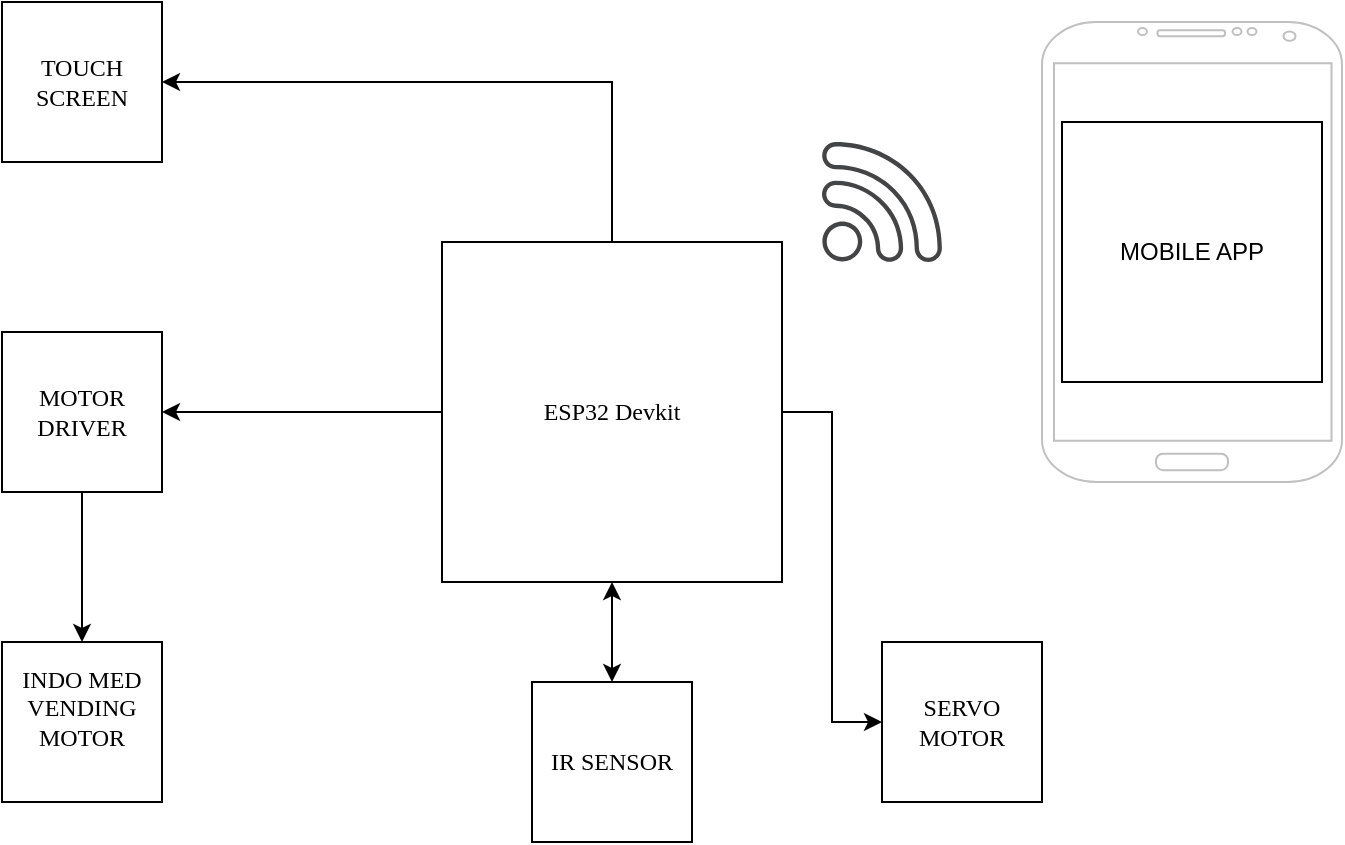 <mxfile version="24.4.13" type="device">
  <diagram name="Page-1" id="WdDIev4LB0pEJQpobWHl">
    <mxGraphModel dx="832" dy="437" grid="1" gridSize="10" guides="1" tooltips="1" connect="1" arrows="1" fold="1" page="1" pageScale="1" pageWidth="850" pageHeight="1100" math="0" shadow="0">
      <root>
        <mxCell id="0" />
        <mxCell id="1" parent="0" />
        <mxCell id="mzv88ae2S8IAAq10sG1t-10" style="edgeStyle=orthogonalEdgeStyle;rounded=0;orthogonalLoop=1;jettySize=auto;html=1;exitX=0.5;exitY=0;exitDx=0;exitDy=0;entryX=1;entryY=0.5;entryDx=0;entryDy=0;" parent="1" source="mzv88ae2S8IAAq10sG1t-1" target="mzv88ae2S8IAAq10sG1t-4" edge="1">
          <mxGeometry relative="1" as="geometry">
            <mxPoint x="400" y="60" as="targetPoint" />
            <Array as="points">
              <mxPoint x="415" y="60" />
            </Array>
          </mxGeometry>
        </mxCell>
        <mxCell id="mzv88ae2S8IAAq10sG1t-13" style="edgeStyle=orthogonalEdgeStyle;rounded=0;orthogonalLoop=1;jettySize=auto;html=1;" parent="1" source="mzv88ae2S8IAAq10sG1t-1" target="mzv88ae2S8IAAq10sG1t-12" edge="1">
          <mxGeometry relative="1" as="geometry" />
        </mxCell>
        <mxCell id="mzv88ae2S8IAAq10sG1t-15" style="edgeStyle=orthogonalEdgeStyle;rounded=0;orthogonalLoop=1;jettySize=auto;html=1;entryX=0;entryY=0.5;entryDx=0;entryDy=0;" parent="1" source="mzv88ae2S8IAAq10sG1t-1" target="mzv88ae2S8IAAq10sG1t-5" edge="1">
          <mxGeometry relative="1" as="geometry" />
        </mxCell>
        <mxCell id="mzv88ae2S8IAAq10sG1t-1" value="&lt;font face=&quot;Times New Roman&quot;&gt;ESP32 Devkit&lt;/font&gt;" style="whiteSpace=wrap;html=1;aspect=fixed;" parent="1" vertex="1">
          <mxGeometry x="330" y="140" width="170" height="170" as="geometry" />
        </mxCell>
        <mxCell id="mzv88ae2S8IAAq10sG1t-3" value="&lt;font face=&quot;Times New Roman&quot;&gt;INDO MED VENDING MOTOR&lt;/font&gt;&lt;div&gt;&lt;font face=&quot;Times New Roman&quot;&gt;&lt;br&gt;&lt;/font&gt;&lt;/div&gt;" style="whiteSpace=wrap;html=1;aspect=fixed;" parent="1" vertex="1">
          <mxGeometry x="110" y="340" width="80" height="80" as="geometry" />
        </mxCell>
        <mxCell id="mzv88ae2S8IAAq10sG1t-4" value="&lt;font face=&quot;Times New Roman&quot;&gt;TOUCH SCREEN&lt;/font&gt;" style="whiteSpace=wrap;html=1;aspect=fixed;" parent="1" vertex="1">
          <mxGeometry x="110" y="20" width="80" height="80" as="geometry" />
        </mxCell>
        <mxCell id="mzv88ae2S8IAAq10sG1t-5" value="&lt;font face=&quot;Times New Roman&quot;&gt;SERVO MOTOR&lt;/font&gt;" style="whiteSpace=wrap;html=1;aspect=fixed;" parent="1" vertex="1">
          <mxGeometry x="550" y="340" width="80" height="80" as="geometry" />
        </mxCell>
        <mxCell id="mzv88ae2S8IAAq10sG1t-6" value="&lt;font face=&quot;Times New Roman&quot;&gt;IR SENSOR&lt;/font&gt;" style="whiteSpace=wrap;html=1;aspect=fixed;" parent="1" vertex="1">
          <mxGeometry x="375" y="360" width="80" height="80" as="geometry" />
        </mxCell>
        <mxCell id="mzv88ae2S8IAAq10sG1t-14" style="edgeStyle=orthogonalEdgeStyle;rounded=0;orthogonalLoop=1;jettySize=auto;html=1;exitX=0.5;exitY=1;exitDx=0;exitDy=0;entryX=0.5;entryY=0;entryDx=0;entryDy=0;" parent="1" source="mzv88ae2S8IAAq10sG1t-12" target="mzv88ae2S8IAAq10sG1t-3" edge="1">
          <mxGeometry relative="1" as="geometry" />
        </mxCell>
        <mxCell id="mzv88ae2S8IAAq10sG1t-12" value="&lt;font face=&quot;Times New Roman&quot;&gt;MOTOR DRIVER&lt;/font&gt;" style="whiteSpace=wrap;html=1;aspect=fixed;" parent="1" vertex="1">
          <mxGeometry x="110" y="185" width="80" height="80" as="geometry" />
        </mxCell>
        <mxCell id="mzv88ae2S8IAAq10sG1t-17" value="" style="sketch=0;pointerEvents=1;shadow=0;dashed=0;html=1;strokeColor=none;fillColor=#434445;aspect=fixed;labelPosition=center;verticalLabelPosition=bottom;verticalAlign=top;align=center;outlineConnect=0;shape=mxgraph.vvd.wi_fi;" parent="1" vertex="1">
          <mxGeometry x="520" y="90" width="60" height="60" as="geometry" />
        </mxCell>
        <mxCell id="mzv88ae2S8IAAq10sG1t-19" value="" style="verticalLabelPosition=bottom;verticalAlign=top;html=1;shadow=0;dashed=0;strokeWidth=1;shape=mxgraph.android.phone2;strokeColor=#c0c0c0;" parent="1" vertex="1">
          <mxGeometry x="630" y="30" width="150" height="230" as="geometry" />
        </mxCell>
        <mxCell id="mzv88ae2S8IAAq10sG1t-24" value="MOBILE APP" style="whiteSpace=wrap;html=1;aspect=fixed;" parent="1" vertex="1">
          <mxGeometry x="640" y="80" width="130" height="130" as="geometry" />
        </mxCell>
        <mxCell id="mzv88ae2S8IAAq10sG1t-26" value="" style="endArrow=classic;startArrow=classic;html=1;rounded=0;entryX=0.5;entryY=1;entryDx=0;entryDy=0;exitX=0.5;exitY=0;exitDx=0;exitDy=0;" parent="1" source="mzv88ae2S8IAAq10sG1t-6" target="mzv88ae2S8IAAq10sG1t-1" edge="1">
          <mxGeometry width="50" height="50" relative="1" as="geometry">
            <mxPoint x="380" y="370" as="sourcePoint" />
            <mxPoint x="430" y="320" as="targetPoint" />
          </mxGeometry>
        </mxCell>
      </root>
    </mxGraphModel>
  </diagram>
</mxfile>
